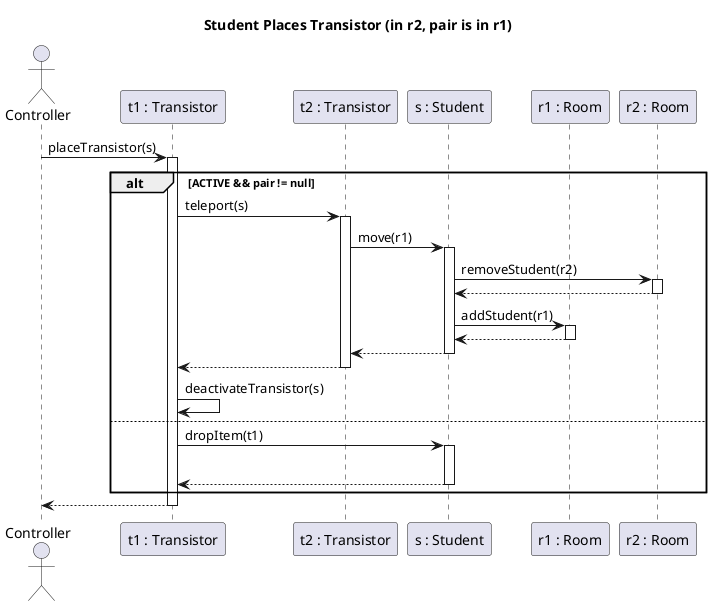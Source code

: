 @startuml student_places_transistor
title Student Places Transistor (in r2, pair is in r1)

actor Controller as c order 10
participant "t1 : Transistor" as Transistor order 30
participant "s : Student" as Student order 41
participant "t2 : Transistor" as Transistor2 order 40
participant "r1 : Room" as Room order 50
participant "r2 : Room" as Room2 order 60

c -> Transistor : placeTransistor(s)
activate Transistor

/'     group assert
        Student -> Student : {t1 in itemList}
    end '/

    alt ACTIVE && pair != null



                Transistor -> Transistor2: teleport(s)
                activate Transistor2
                    ' Room -> Room: Move(s)

                    Transistor2 -> Student: move(r1)
                    activate Student


                        Student -> Room2: removeStudent(r2)
                        activate Room2
                            Student <-- Room2
                        deactivate Room2

                        Student -> Room: addStudent(r1)
                        activate Room
                            Student <-- Room
                        deactivate Room

                        Transistor2 <-- Student
                    deactivate Student

                    Transistor <-- Transistor2
                deactivate Transistor2

                        Transistor -> Transistor: deactivateTransistor(s)

    else

                    Transistor -> Student: dropItem(t1)
                    activate Student
                        |||

                        Transistor <-- Student
                    deactivate Student


    end


    c <-- Transistor
deactivate Transistor




@enduml
